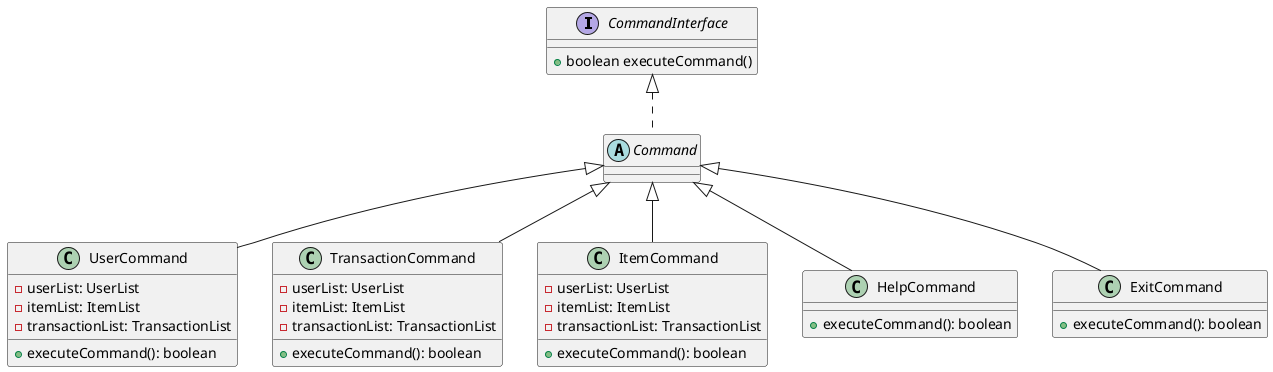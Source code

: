 @startuml
interface CommandInterface {
 +boolean executeCommand()
}
abstract class "Command"
class UserCommand {
 - userList: UserList
 - itemList: ItemList
 - transactionList: TransactionList
 + executeCommand(): boolean
}
class TransactionCommand {
 - userList: UserList
 - itemList: ItemList
 - transactionList: TransactionList
 + executeCommand(): boolean
}
class ItemCommand {
 - userList: UserList
 - itemList: ItemList
 - transactionList: TransactionList
 + executeCommand(): boolean
}
class HelpCommand {
 + executeCommand(): boolean
}
class ExitCommand {
 + executeCommand(): boolean
}

CommandInterface <|.. Command
Command <|-- UserCommand
Command <|-- TransactionCommand
Command <|-- ItemCommand
Command <|-- HelpCommand
Command <|-- ExitCommand

@enduml